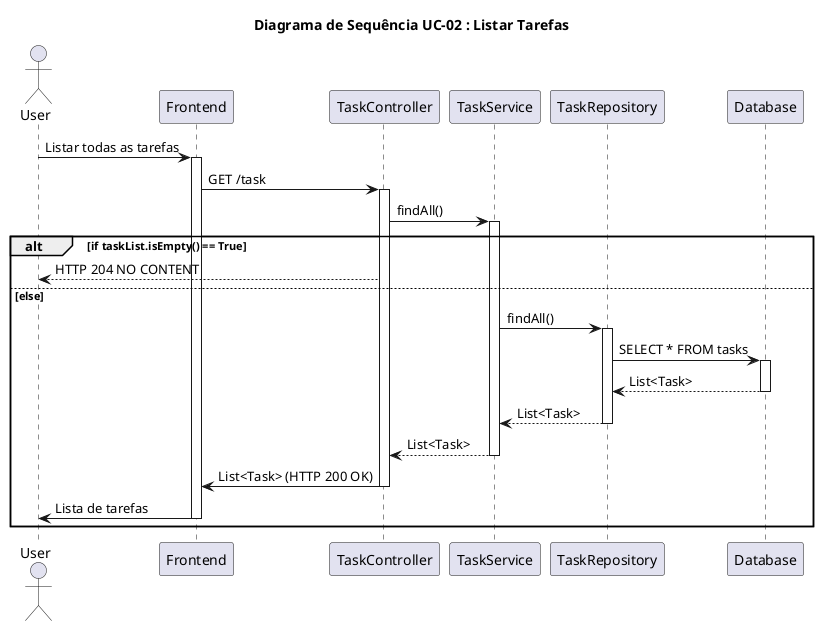 @startuml 02.puml
title Diagrama de Sequência UC-02 : Listar Tarefas

actor User
participant Frontend
participant TaskController
participant TaskService
participant TaskRepository
participant Database

User -> Frontend: Listar todas as tarefas
activate Frontend
Frontend -> TaskController: GET /task
activate TaskController
TaskController -> TaskService: findAll()
activate TaskService

alt if taskList.isEmpty() == True
    TaskController --> User: HTTP 204 NO CONTENT
else else
    TaskService -> TaskRepository: findAll()
    activate TaskRepository
    TaskRepository -> Database: SELECT * FROM tasks
    activate Database
    Database --> TaskRepository: List<Task>
    deactivate Database
    TaskRepository --> TaskService: List<Task>
    deactivate TaskRepository
    TaskService --> TaskController: List<Task>
    deactivate TaskService
    TaskController -> Frontend: List<Task> (HTTP 200 OK)
    deactivate TaskController
    Frontend -> User: Lista de tarefas
    deactivate Frontend
end
@enduml